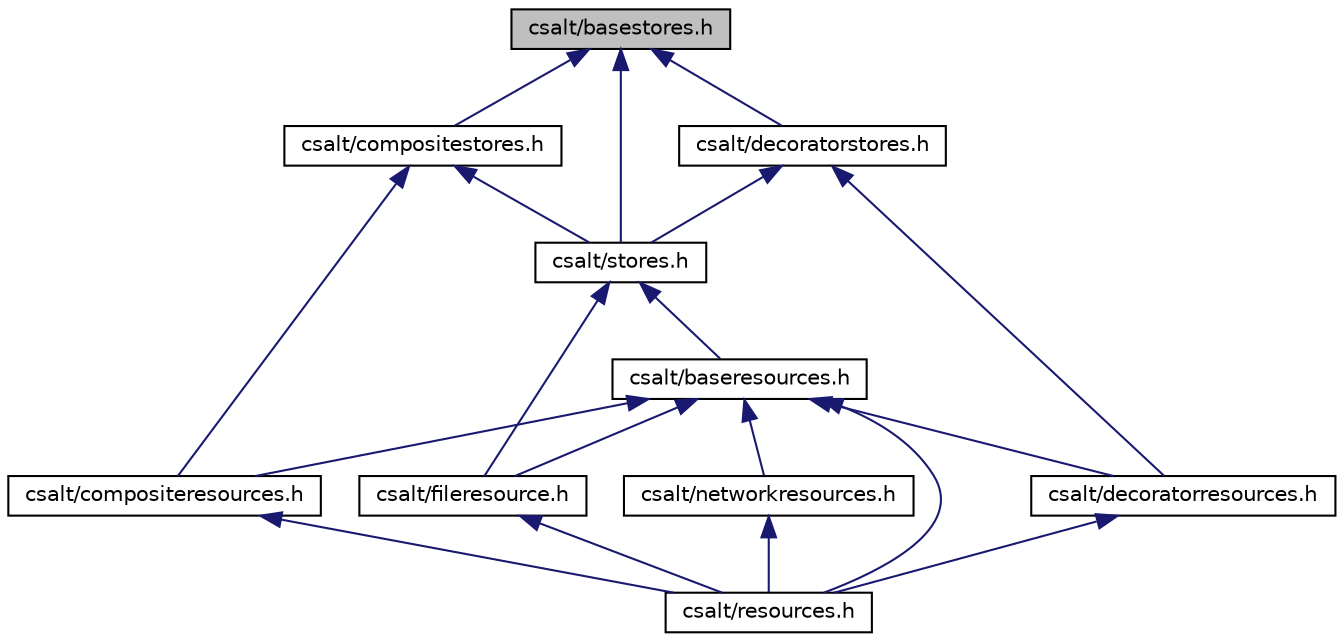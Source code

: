 digraph "csalt/basestores.h"
{
 // LATEX_PDF_SIZE
  edge [fontname="Helvetica",fontsize="10",labelfontname="Helvetica",labelfontsize="10"];
  node [fontname="Helvetica",fontsize="10",shape=record];
  Node1 [label="csalt/basestores.h",height=0.2,width=0.4,color="black", fillcolor="grey75", style="filled", fontcolor="black",tooltip="This file defines interfaces for anything which data can be written to or read from."];
  Node1 -> Node2 [dir="back",color="midnightblue",fontsize="10",style="solid",fontname="Helvetica"];
  Node2 [label="csalt/compositestores.h",height=0.2,width=0.4,color="black", fillcolor="white", style="filled",URL="$compositestores_8h.html",tooltip="This file provides stores which define relationships between stores. Examples include csalt_store_pai..."];
  Node2 -> Node3 [dir="back",color="midnightblue",fontsize="10",style="solid",fontname="Helvetica"];
  Node3 [label="csalt/compositeresources.h",height=0.2,width=0.4,color="black", fillcolor="white", style="filled",URL="$compositeresources_8h.html",tooltip="This file defines abstract resources, which allow you to define relationships between resources."];
  Node3 -> Node4 [dir="back",color="midnightblue",fontsize="10",style="solid",fontname="Helvetica"];
  Node4 [label="csalt/resources.h",height=0.2,width=0.4,color="black", fillcolor="white", style="filled",URL="$resources_8h_source.html",tooltip=" "];
  Node2 -> Node5 [dir="back",color="midnightblue",fontsize="10",style="solid",fontname="Helvetica"];
  Node5 [label="csalt/stores.h",height=0.2,width=0.4,color="black", fillcolor="white", style="filled",URL="$stores_8h_source.html",tooltip=" "];
  Node5 -> Node6 [dir="back",color="midnightblue",fontsize="10",style="solid",fontname="Helvetica"];
  Node6 [label="csalt/baseresources.h",height=0.2,width=0.4,color="black", fillcolor="white", style="filled",URL="$baseresources_8h.html",tooltip="Provides an interface for resources with lifetimes."];
  Node6 -> Node3 [dir="back",color="midnightblue",fontsize="10",style="solid",fontname="Helvetica"];
  Node6 -> Node7 [dir="back",color="midnightblue",fontsize="10",style="solid",fontname="Helvetica"];
  Node7 [label="csalt/decoratorresources.h",height=0.2,width=0.4,color="black", fillcolor="white", style="filled",URL="$decoratorresources_8h.html",tooltip="This file is responsible for providing decorator functions around csalt_resources."];
  Node7 -> Node4 [dir="back",color="midnightblue",fontsize="10",style="solid",fontname="Helvetica"];
  Node6 -> Node8 [dir="back",color="midnightblue",fontsize="10",style="solid",fontname="Helvetica"];
  Node8 [label="csalt/fileresource.h",height=0.2,width=0.4,color="black", fillcolor="white", style="filled",URL="$fileresource_8h.html",tooltip="Provides a wrapper around on-disk files for use with csalt_resource algorithms."];
  Node8 -> Node4 [dir="back",color="midnightblue",fontsize="10",style="solid",fontname="Helvetica"];
  Node6 -> Node9 [dir="back",color="midnightblue",fontsize="10",style="solid",fontname="Helvetica"];
  Node9 [label="csalt/networkresources.h",height=0.2,width=0.4,color="black", fillcolor="white", style="filled",URL="$networkresources_8h.html",tooltip="Provides resources for networking."];
  Node9 -> Node4 [dir="back",color="midnightblue",fontsize="10",style="solid",fontname="Helvetica"];
  Node6 -> Node4 [dir="back",color="midnightblue",fontsize="10",style="solid",fontname="Helvetica"];
  Node5 -> Node8 [dir="back",color="midnightblue",fontsize="10",style="solid",fontname="Helvetica"];
  Node1 -> Node10 [dir="back",color="midnightblue",fontsize="10",style="solid",fontname="Helvetica"];
  Node10 [label="csalt/decoratorstores.h",height=0.2,width=0.4,color="black", fillcolor="white", style="filled",URL="$decoratorstores_8h.html",tooltip="This file is responsible for providing decorator functions around csalt_stores."];
  Node10 -> Node7 [dir="back",color="midnightblue",fontsize="10",style="solid",fontname="Helvetica"];
  Node10 -> Node5 [dir="back",color="midnightblue",fontsize="10",style="solid",fontname="Helvetica"];
  Node1 -> Node5 [dir="back",color="midnightblue",fontsize="10",style="solid",fontname="Helvetica"];
}
